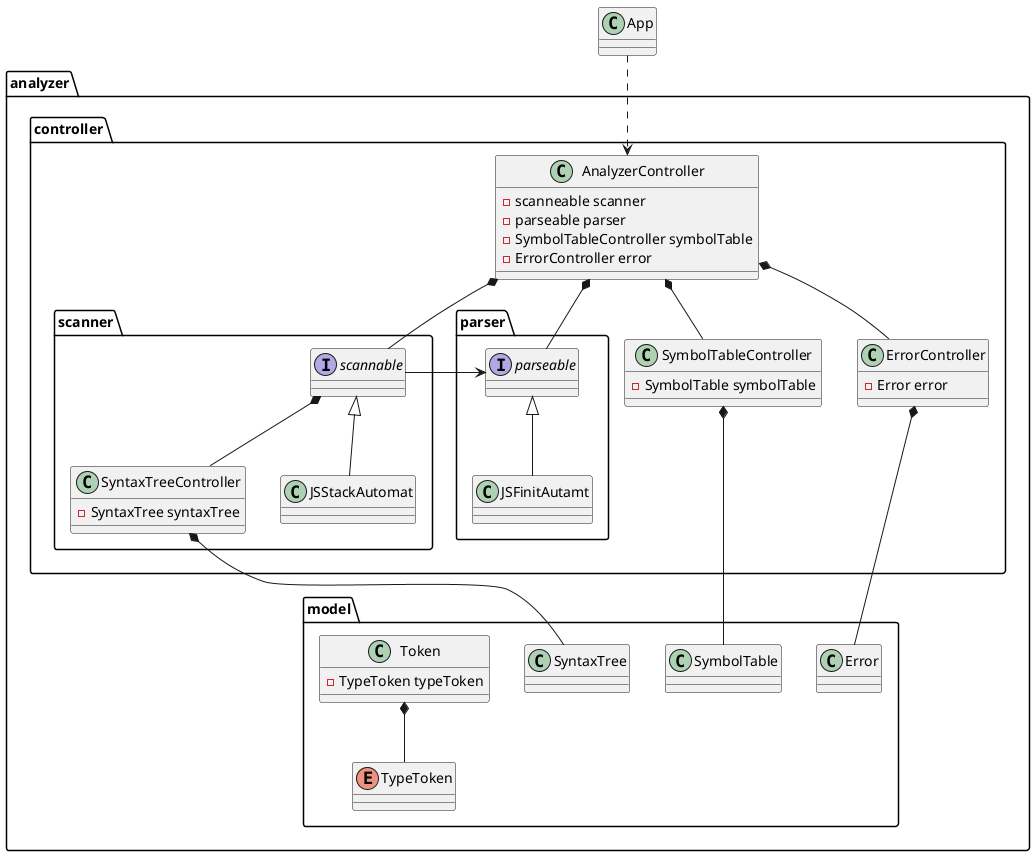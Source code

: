 @startuml classdiagram


class App{

}

package analyzer{

    package controller{

        class AnalyzerController{
            -scanneable scanner
            -parseable parser
            -SymbolTableController symbolTable
            -ErrorController error
        }

        class SymbolTableController{
            -SymbolTable symbolTable

        }

        class ErrorController{
            -Error error

        }


        package scanner{



            class SyntaxTreeController{
                -SyntaxTree syntaxTree

            }

            interface scannable{

            }

            class JSStackAutomat{

            }

            JSStackAutomat -up-|> scannable
            scannable *-- SyntaxTreeController


        }

        package parser{

            interface parseable{

            }

            class JSFinitAutamt{

            }

            JSFinitAutamt -up-|> parseable

        }



        AnalyzerController *-- parseable
        AnalyzerController *-- scannable
        AnalyzerController *-- SymbolTableController
        AnalyzerController *-- ErrorController

        scannable -right-> parseable

    }


    package model{

        class Error{

        }

        class SyntaxTree{

        }

        class SymbolTable


        class Token{
            -TypeToken typeToken
        }

        enum TypeToken{

        }

        Token *-- TypeToken

    }

    SymbolTableController *-- SymbolTable
    ErrorController *-- Error

    SyntaxTreeController *-- SyntaxTree

    

    

}


App .down.> AnalyzerController



@enduml
